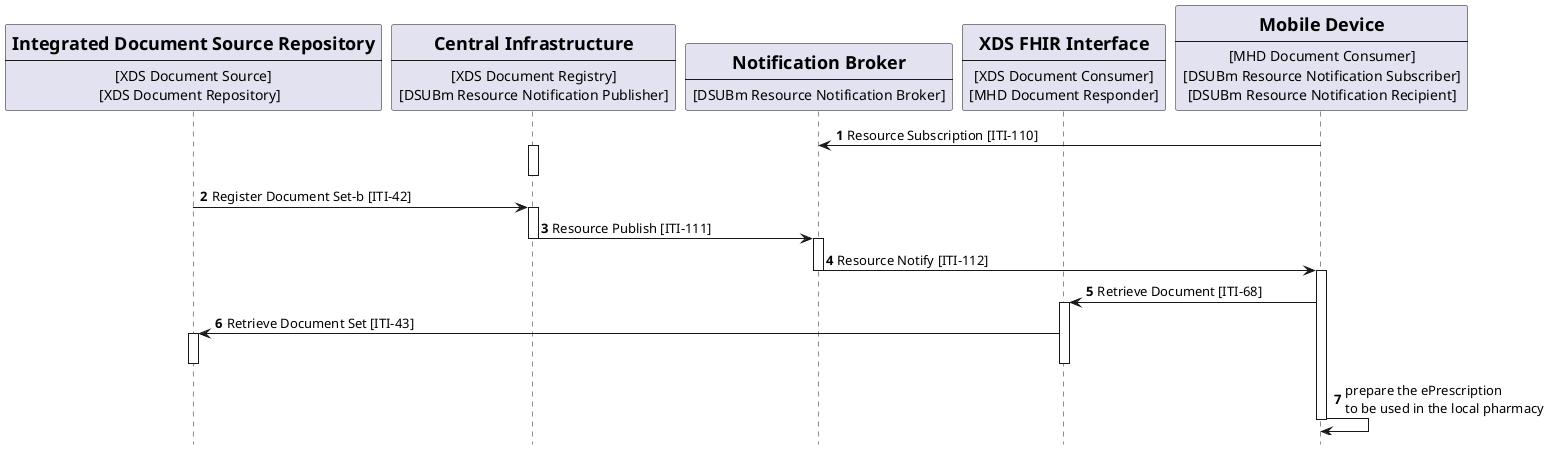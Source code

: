 @startuml
skinparam svgDimensionStyle false
hide footbox
/'title "Subscription with DSUBm on MHD on FHIR infrastructure from Mobile Device" '/

participant Repository [
    =Integrated Document Source Repository
    ----
    [XDS Document Source]
    [XDS Document Repository]  
] 

participant Central [
    =Central Infrastructure
    ----
    [XDS Document Registry]
    [DSUBm Resource Notification Publisher]
] 

participant Broker [
    =Notification Broker
    ----
    [DSUBm Resource Notification Broker]
] 

participant XDSonFHIR [
    =XDS FHIR Interface
    ----
    [XDS Document Consumer]
    [MHD Document Responder]
] 

participant MobileDevice [
    =Mobile Device
    ----
    [MHD Document Consumer]
    [DSUBm Resource Notification Subscriber]
    [DSUBm Resource Notification Recipient]
] 
autonumber 1 "<b>"
MobileDevice -> Broker: Resource Subscription [ITI-110]
activate Central
deactivate Central

Repository -> Central: Register Document Set-b [ITI-42]
activate Central
Central -> Broker :  Resource Publish [ITI-111]
deactivate Central
activate Broker
Broker -> MobileDevice: Resource Notify [ITI-112]
deactivate Broker

activate MobileDevice
MobileDevice -> XDSonFHIR: Retrieve Document [ITI-68]
activate XDSonFHIR
XDSonFHIR -> Repository: Retrieve Document Set [ITI-43]
activate Repository
deactivate XDSonFHIR
deactivate Repository
MobileDevice -> MobileDevice: prepare the ePrescription\nto be used in the local pharmacy
deactivate MobileDevice


@enduml